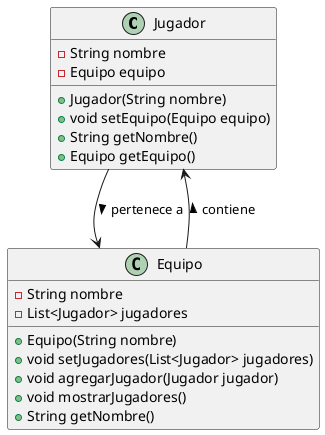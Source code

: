 @startuml Ejercicio6

class Jugador {
    - String nombre
    - Equipo equipo
    + Jugador(String nombre)
    + void setEquipo(Equipo equipo)
    + String getNombre()
    + Equipo getEquipo()
}

class Equipo {
    - String nombre
    - List<Jugador> jugadores
    + Equipo(String nombre)
    + void setJugadores(List<Jugador> jugadores)
    + void agregarJugador(Jugador jugador)
    + void mostrarJugadores()
    + String getNombre()
}

Jugador --> Equipo : pertenece a >
Equipo --> Jugador : contiene >
@enduml